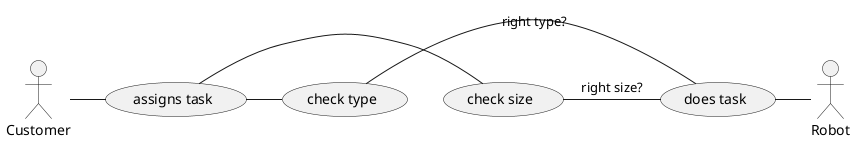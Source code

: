 @startuml

actor Robot

usecase "check type" as ct
usecase "check size" as cs
usecase "assigns task" as at
usecase "does task" as dt

actor Customer

Customer - at
at - cs
at - ct
ct - dt : "right type?"
cs - dt : "right size?"
dt - Robot

@enduml

'As a robot I need to be able to know my own type (a large robot or a small one ).